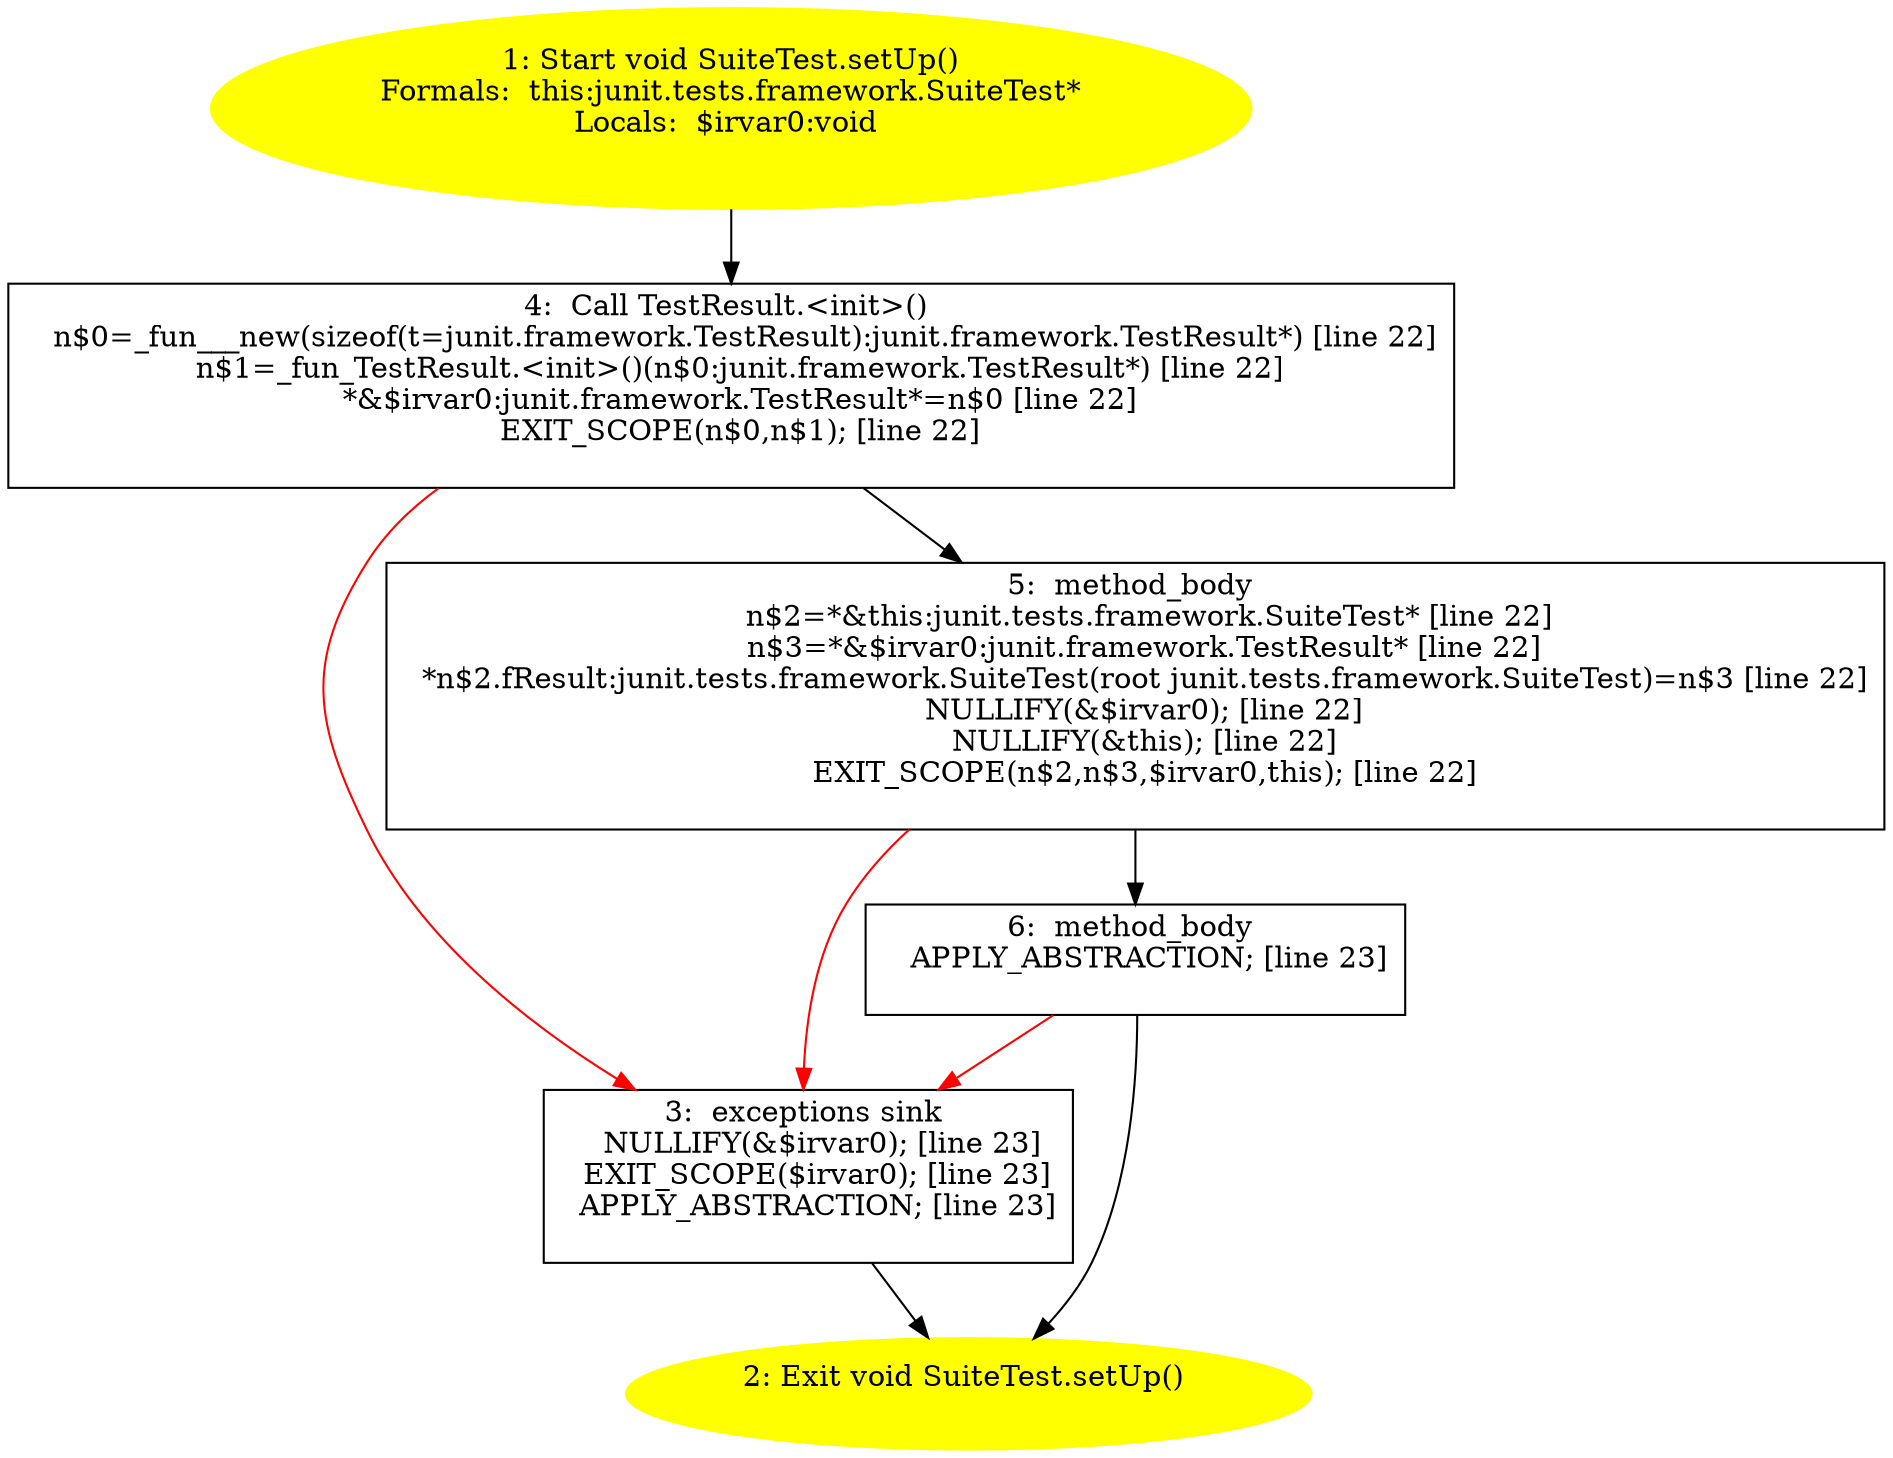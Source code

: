 /* @generated */
digraph cfg {
"junit.tests.framework.SuiteTest.setUp():void.1d5fbfeb2ed1e85d715b512dbbc67bab_1" [label="1: Start void SuiteTest.setUp()\nFormals:  this:junit.tests.framework.SuiteTest*\nLocals:  $irvar0:void \n  " color=yellow style=filled]
	

	 "junit.tests.framework.SuiteTest.setUp():void.1d5fbfeb2ed1e85d715b512dbbc67bab_1" -> "junit.tests.framework.SuiteTest.setUp():void.1d5fbfeb2ed1e85d715b512dbbc67bab_4" ;
"junit.tests.framework.SuiteTest.setUp():void.1d5fbfeb2ed1e85d715b512dbbc67bab_2" [label="2: Exit void SuiteTest.setUp() \n  " color=yellow style=filled]
	

"junit.tests.framework.SuiteTest.setUp():void.1d5fbfeb2ed1e85d715b512dbbc67bab_3" [label="3:  exceptions sink \n   NULLIFY(&$irvar0); [line 23]\n  EXIT_SCOPE($irvar0); [line 23]\n  APPLY_ABSTRACTION; [line 23]\n " shape="box"]
	

	 "junit.tests.framework.SuiteTest.setUp():void.1d5fbfeb2ed1e85d715b512dbbc67bab_3" -> "junit.tests.framework.SuiteTest.setUp():void.1d5fbfeb2ed1e85d715b512dbbc67bab_2" ;
"junit.tests.framework.SuiteTest.setUp():void.1d5fbfeb2ed1e85d715b512dbbc67bab_4" [label="4:  Call TestResult.<init>() \n   n$0=_fun___new(sizeof(t=junit.framework.TestResult):junit.framework.TestResult*) [line 22]\n  n$1=_fun_TestResult.<init>()(n$0:junit.framework.TestResult*) [line 22]\n  *&$irvar0:junit.framework.TestResult*=n$0 [line 22]\n  EXIT_SCOPE(n$0,n$1); [line 22]\n " shape="box"]
	

	 "junit.tests.framework.SuiteTest.setUp():void.1d5fbfeb2ed1e85d715b512dbbc67bab_4" -> "junit.tests.framework.SuiteTest.setUp():void.1d5fbfeb2ed1e85d715b512dbbc67bab_5" ;
	 "junit.tests.framework.SuiteTest.setUp():void.1d5fbfeb2ed1e85d715b512dbbc67bab_4" -> "junit.tests.framework.SuiteTest.setUp():void.1d5fbfeb2ed1e85d715b512dbbc67bab_3" [color="red" ];
"junit.tests.framework.SuiteTest.setUp():void.1d5fbfeb2ed1e85d715b512dbbc67bab_5" [label="5:  method_body \n   n$2=*&this:junit.tests.framework.SuiteTest* [line 22]\n  n$3=*&$irvar0:junit.framework.TestResult* [line 22]\n  *n$2.fResult:junit.tests.framework.SuiteTest(root junit.tests.framework.SuiteTest)=n$3 [line 22]\n  NULLIFY(&$irvar0); [line 22]\n  NULLIFY(&this); [line 22]\n  EXIT_SCOPE(n$2,n$3,$irvar0,this); [line 22]\n " shape="box"]
	

	 "junit.tests.framework.SuiteTest.setUp():void.1d5fbfeb2ed1e85d715b512dbbc67bab_5" -> "junit.tests.framework.SuiteTest.setUp():void.1d5fbfeb2ed1e85d715b512dbbc67bab_6" ;
	 "junit.tests.framework.SuiteTest.setUp():void.1d5fbfeb2ed1e85d715b512dbbc67bab_5" -> "junit.tests.framework.SuiteTest.setUp():void.1d5fbfeb2ed1e85d715b512dbbc67bab_3" [color="red" ];
"junit.tests.framework.SuiteTest.setUp():void.1d5fbfeb2ed1e85d715b512dbbc67bab_6" [label="6:  method_body \n   APPLY_ABSTRACTION; [line 23]\n " shape="box"]
	

	 "junit.tests.framework.SuiteTest.setUp():void.1d5fbfeb2ed1e85d715b512dbbc67bab_6" -> "junit.tests.framework.SuiteTest.setUp():void.1d5fbfeb2ed1e85d715b512dbbc67bab_2" ;
	 "junit.tests.framework.SuiteTest.setUp():void.1d5fbfeb2ed1e85d715b512dbbc67bab_6" -> "junit.tests.framework.SuiteTest.setUp():void.1d5fbfeb2ed1e85d715b512dbbc67bab_3" [color="red" ];
}
